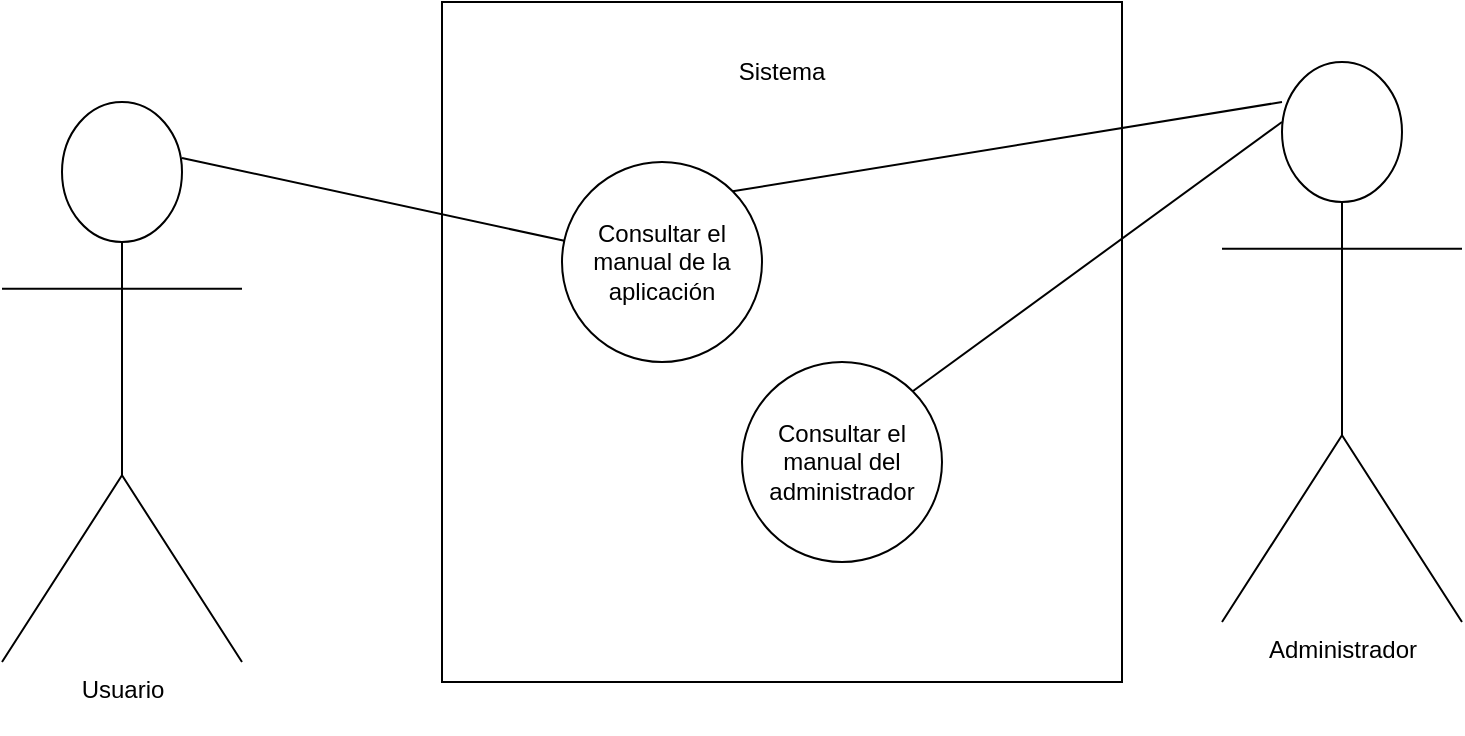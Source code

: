 <mxfile version="23.0.2" type="device">
  <diagram name="Page-1" id="R7s6xCUYPcDgzsnBZri8">
    <mxGraphModel dx="1434" dy="705" grid="1" gridSize="10" guides="1" tooltips="1" connect="1" arrows="1" fold="1" page="1" pageScale="1" pageWidth="827" pageHeight="1169" math="0" shadow="0">
      <root>
        <mxCell id="0" />
        <mxCell id="1" parent="0" />
        <mxCell id="3-MmPayVCdj3wP6HPLZZ-1" value="&lt;div&gt;Usuario &lt;/div&gt;&lt;div&gt;&lt;br&gt;&lt;/div&gt;" style="shape=umlActor;verticalLabelPosition=bottom;verticalAlign=top;html=1;outlineConnect=0;" parent="1" vertex="1">
          <mxGeometry x="70" y="110" width="120" height="280" as="geometry" />
        </mxCell>
        <mxCell id="3-MmPayVCdj3wP6HPLZZ-3" value="" style="whiteSpace=wrap;html=1;aspect=fixed;" parent="1" vertex="1">
          <mxGeometry x="290" y="60" width="340" height="340" as="geometry" />
        </mxCell>
        <mxCell id="3-MmPayVCdj3wP6HPLZZ-4" value="Sistema" style="text;html=1;strokeColor=none;fillColor=none;align=center;verticalAlign=middle;whiteSpace=wrap;rounded=0;" parent="1" vertex="1">
          <mxGeometry x="430" y="80" width="60" height="30" as="geometry" />
        </mxCell>
        <mxCell id="3-MmPayVCdj3wP6HPLZZ-5" value="Consultar el manual de la aplicación" style="ellipse;whiteSpace=wrap;html=1;aspect=fixed;" parent="1" vertex="1">
          <mxGeometry x="350" y="140" width="100" height="100" as="geometry" />
        </mxCell>
        <mxCell id="3-MmPayVCdj3wP6HPLZZ-6" value="" style="endArrow=none;html=1;rounded=0;exitX=0.75;exitY=0.1;exitDx=0;exitDy=0;exitPerimeter=0;" parent="1" source="3-MmPayVCdj3wP6HPLZZ-1" target="3-MmPayVCdj3wP6HPLZZ-5" edge="1">
          <mxGeometry width="50" height="50" relative="1" as="geometry">
            <mxPoint x="390" y="370" as="sourcePoint" />
            <mxPoint x="440" y="320" as="targetPoint" />
          </mxGeometry>
        </mxCell>
        <mxCell id="yopXvmcnb07gWD0Y9lfg-1" value="Administrador" style="shape=umlActor;verticalLabelPosition=bottom;verticalAlign=top;html=1;outlineConnect=0;" parent="1" vertex="1">
          <mxGeometry x="680" y="90" width="120" height="280" as="geometry" />
        </mxCell>
        <mxCell id="yopXvmcnb07gWD0Y9lfg-2" value="Consultar el manual del administrador " style="ellipse;whiteSpace=wrap;html=1;aspect=fixed;" parent="1" vertex="1">
          <mxGeometry x="440" y="240" width="100" height="100" as="geometry" />
        </mxCell>
        <mxCell id="yopXvmcnb07gWD0Y9lfg-3" value="" style="endArrow=none;html=1;rounded=0;entryX=1;entryY=0;entryDx=0;entryDy=0;" parent="1" target="yopXvmcnb07gWD0Y9lfg-2" edge="1">
          <mxGeometry width="50" height="50" relative="1" as="geometry">
            <mxPoint x="710" y="120" as="sourcePoint" />
            <mxPoint x="1060" y="320" as="targetPoint" />
          </mxGeometry>
        </mxCell>
        <mxCell id="yopXvmcnb07gWD0Y9lfg-4" value="" style="endArrow=none;html=1;rounded=0;exitX=1;exitY=0;exitDx=0;exitDy=0;" parent="1" source="3-MmPayVCdj3wP6HPLZZ-5" edge="1">
          <mxGeometry width="50" height="50" relative="1" as="geometry">
            <mxPoint x="480" y="410" as="sourcePoint" />
            <mxPoint x="710" y="110" as="targetPoint" />
          </mxGeometry>
        </mxCell>
      </root>
    </mxGraphModel>
  </diagram>
</mxfile>

